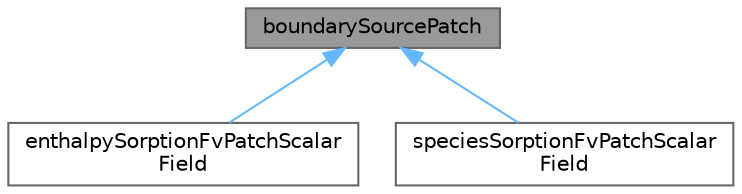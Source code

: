 digraph "boundarySourcePatch"
{
 // LATEX_PDF_SIZE
  bgcolor="transparent";
  edge [fontname=Helvetica,fontsize=10,labelfontname=Helvetica,labelfontsize=10];
  node [fontname=Helvetica,fontsize=10,shape=box,height=0.2,width=0.4];
  Node1 [id="Node000001",label="boundarySourcePatch",height=0.2,width=0.4,color="gray40", fillcolor="grey60", style="filled", fontcolor="black",tooltip="Pure virtual class for sources on cells next to patches."];
  Node1 -> Node2 [id="edge1_Node000001_Node000002",dir="back",color="steelblue1",style="solid",tooltip=" "];
  Node2 [id="Node000002",label="enthalpySorptionFvPatchScalar\lField",height=0.2,width=0.4,color="gray40", fillcolor="white", style="filled",URL="$classFoam_1_1enthalpySorptionFvPatchScalarField.html",tooltip="This is a temperature boundary condition which works in conjunction with the speciesSorption conditio..."];
  Node1 -> Node3 [id="edge2_Node000001_Node000003",dir="back",color="steelblue1",style="solid",tooltip=" "];
  Node3 [id="Node000003",label="speciesSorptionFvPatchScalar\lField",height=0.2,width=0.4,color="gray40", fillcolor="white", style="filled",URL="$classFoam_1_1speciesSorptionFvPatchScalarField.html",tooltip="This boundary condition provides a first-order zero-gradient condition for a given scalar field to mo..."];
}
